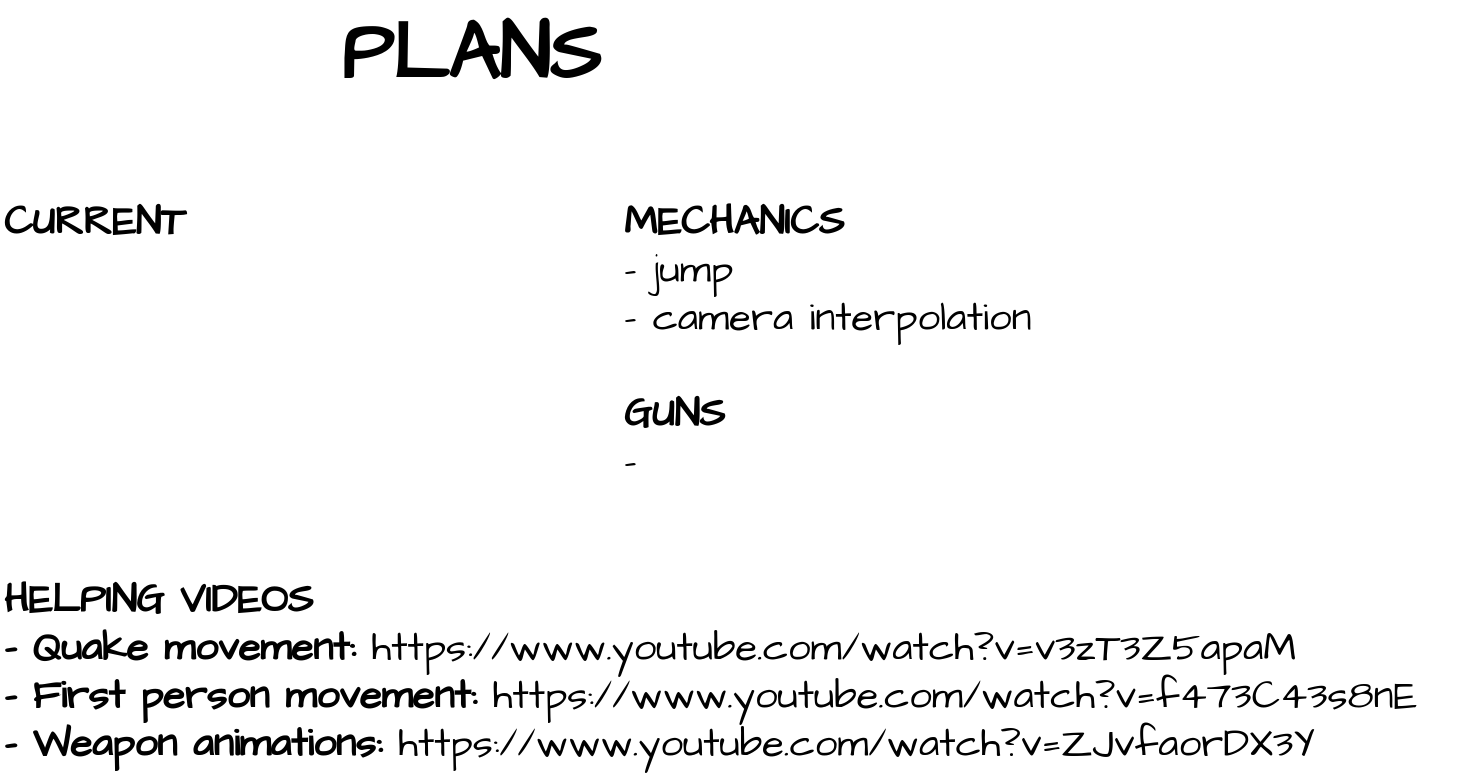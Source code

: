 <mxfile>
    <diagram id="gjKjIMiTYmDiEs1VnJWH" name="Page-1">
        <mxGraphModel dx="1923" dy="1025" grid="1" gridSize="10" guides="1" tooltips="1" connect="1" arrows="1" fold="1" page="0" pageScale="1" pageWidth="850" pageHeight="1100" math="0" shadow="0">
            <root>
                <mxCell id="0"/>
                <mxCell id="1" parent="0"/>
                <mxCell id="9" value="&lt;b&gt;MECHANICS&lt;/b&gt;&lt;br&gt;- jump&lt;br&gt;- camera interpolation&lt;br&gt;&lt;br&gt;&lt;b&gt;GUNS&lt;/b&gt;&lt;br&gt;-" style="text;html=1;align=left;verticalAlign=middle;resizable=0;points=[];autosize=1;strokeColor=none;fillColor=none;fontSize=20;fontFamily=Architects Daughter;sketch=1;hachureGap=4;jiggle=2;curveFitting=1;fontSource=https%3A%2F%2Ffonts.googleapis.com%2Fcss%3Ffamily%3DArchitects%2BDaughter;" parent="1" vertex="1">
                    <mxGeometry x="-290" y="-270" width="230" height="160" as="geometry"/>
                </mxCell>
                <mxCell id="11" value="&lt;b&gt;CURRENT&lt;/b&gt;&lt;br&gt;" style="text;html=1;align=left;verticalAlign=middle;resizable=0;points=[];autosize=1;strokeColor=none;fillColor=none;fontSize=20;fontFamily=Architects Daughter;sketch=1;hachureGap=4;jiggle=2;curveFitting=1;fontSource=https%3A%2F%2Ffonts.googleapis.com%2Fcss%3Ffamily%3DArchitects%2BDaughter;" parent="1" vertex="1">
                    <mxGeometry x="-600" y="-270" width="110" height="40" as="geometry"/>
                </mxCell>
                <mxCell id="12" value="&lt;p style=&quot;line-height: 0%;&quot;&gt;&lt;b style=&quot;&quot;&gt;&lt;font style=&quot;font-size: 40px;&quot;&gt;PLANS&lt;/font&gt;&lt;/b&gt;&lt;/p&gt;" style="text;html=1;align=center;verticalAlign=middle;resizable=0;points=[];autosize=1;strokeColor=none;fillColor=none;fontSize=20;fontFamily=Architects Daughter;sketch=1;hachureGap=4;jiggle=2;curveFitting=1;fontSource=https%3A%2F%2Ffonts.googleapis.com%2Fcss%3Ffamily%3DArchitects%2BDaughter;" parent="1" vertex="1">
                    <mxGeometry x="-440" y="-360" width="150" height="60" as="geometry"/>
                </mxCell>
                <mxCell id="13" value="&lt;b&gt;HELPING VIDEOS&lt;br&gt;&lt;/b&gt;&lt;span style=&quot;background-color: initial;&quot;&gt;&lt;b&gt;- Quake movement:&lt;/b&gt; https://www.youtube.com/watch?v=v3zT3Z5apaM&lt;/span&gt;&lt;b&gt;&lt;br&gt;- First person movement:&amp;nbsp;&lt;/b&gt;https://www.youtube.com/watch?v=f473C43s8nE&lt;br&gt;&lt;b&gt;- Weapon animations:&lt;/b&gt; https://www.youtube.com/watch?v=ZJvfaorDX3Y" style="text;html=1;align=left;verticalAlign=middle;resizable=0;points=[];autosize=1;strokeColor=none;fillColor=none;fontSize=20;fontFamily=Architects Daughter;sketch=1;hachureGap=4;jiggle=2;curveFitting=1;fontSource=https%3A%2F%2Ffonts.googleapis.com%2Fcss%3Ffamily%3DArchitects%2BDaughter;" parent="1" vertex="1">
                    <mxGeometry x="-600" y="-80" width="730" height="110" as="geometry"/>
                </mxCell>
            </root>
        </mxGraphModel>
    </diagram>
</mxfile>